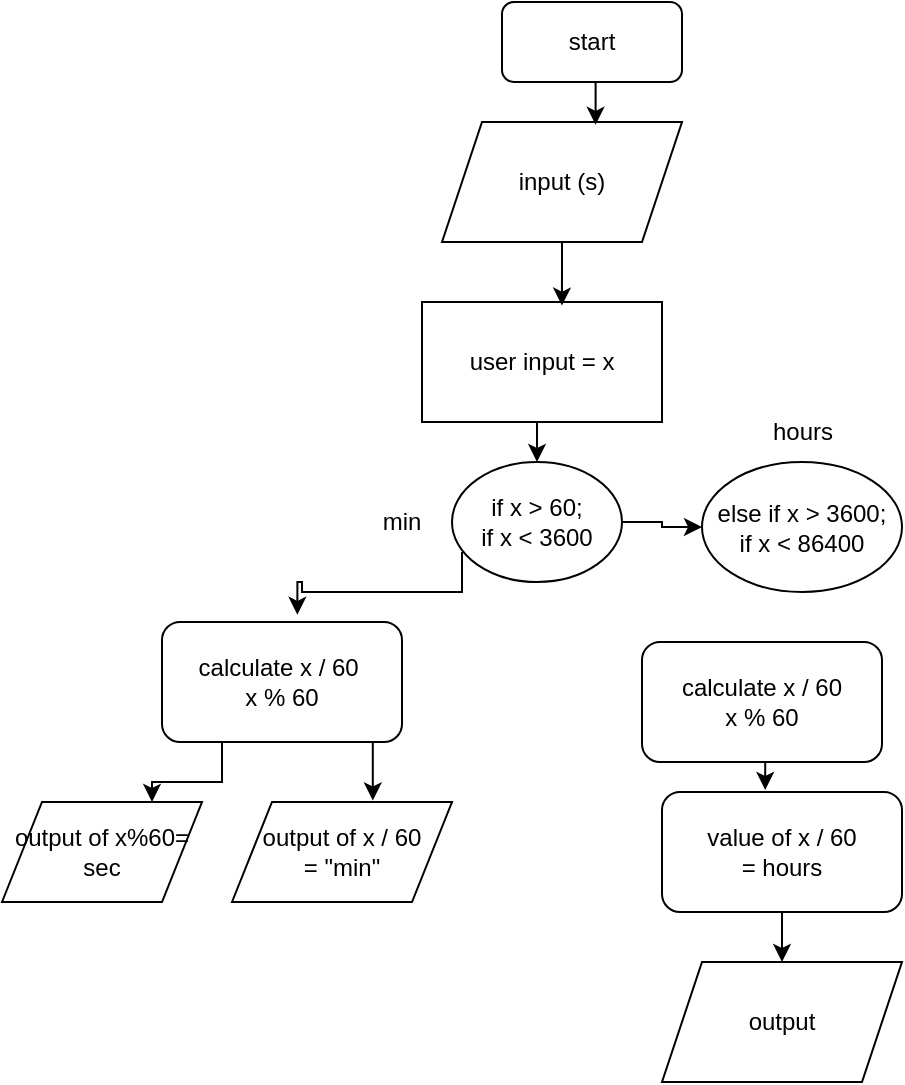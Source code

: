 <mxfile version="21.8.2" type="github">
  <diagram name="Seite-1" id="0ySfGMjDMNR1A7NMUGDY">
    <mxGraphModel dx="1000" dy="1708" grid="1" gridSize="10" guides="1" tooltips="1" connect="1" arrows="1" fold="1" page="1" pageScale="1" pageWidth="827" pageHeight="1169" math="0" shadow="0">
      <root>
        <mxCell id="0" />
        <mxCell id="1" parent="0" />
        <mxCell id="5VodhbXVpa5iztzGGIQc-1" value="start" style="rounded=1;whiteSpace=wrap;html=1;" vertex="1" parent="1">
          <mxGeometry x="300" y="-550" width="90" height="40" as="geometry" />
        </mxCell>
        <mxCell id="5VodhbXVpa5iztzGGIQc-2" value="input (s)" style="shape=parallelogram;perimeter=parallelogramPerimeter;whiteSpace=wrap;html=1;fixedSize=1;" vertex="1" parent="1">
          <mxGeometry x="270" y="-490" width="120" height="60" as="geometry" />
        </mxCell>
        <mxCell id="5VodhbXVpa5iztzGGIQc-3" style="edgeStyle=orthogonalEdgeStyle;rounded=0;orthogonalLoop=1;jettySize=auto;html=1;exitX=0.5;exitY=1;exitDx=0;exitDy=0;entryX=0.64;entryY=0.023;entryDx=0;entryDy=0;entryPerimeter=0;" edge="1" parent="1" source="5VodhbXVpa5iztzGGIQc-1" target="5VodhbXVpa5iztzGGIQc-2">
          <mxGeometry relative="1" as="geometry" />
        </mxCell>
        <mxCell id="5VodhbXVpa5iztzGGIQc-21" style="edgeStyle=orthogonalEdgeStyle;rounded=0;orthogonalLoop=1;jettySize=auto;html=1;entryX=0;entryY=0.5;entryDx=0;entryDy=0;" edge="1" parent="1" source="5VodhbXVpa5iztzGGIQc-4" target="5VodhbXVpa5iztzGGIQc-17">
          <mxGeometry relative="1" as="geometry" />
        </mxCell>
        <mxCell id="5VodhbXVpa5iztzGGIQc-4" value="if x &amp;gt; 60;&lt;br&gt;if x &amp;lt; 3600" style="ellipse;whiteSpace=wrap;html=1;" vertex="1" parent="1">
          <mxGeometry x="275" y="-320" width="85" height="60" as="geometry" />
        </mxCell>
        <mxCell id="5VodhbXVpa5iztzGGIQc-8" style="edgeStyle=orthogonalEdgeStyle;rounded=0;orthogonalLoop=1;jettySize=auto;html=1;exitX=0.5;exitY=1;exitDx=0;exitDy=0;entryX=0.5;entryY=0;entryDx=0;entryDy=0;" edge="1" parent="1" source="5VodhbXVpa5iztzGGIQc-6" target="5VodhbXVpa5iztzGGIQc-4">
          <mxGeometry relative="1" as="geometry" />
        </mxCell>
        <mxCell id="5VodhbXVpa5iztzGGIQc-6" value="user input = x" style="rounded=0;whiteSpace=wrap;html=1;" vertex="1" parent="1">
          <mxGeometry x="260" y="-400" width="120" height="60" as="geometry" />
        </mxCell>
        <mxCell id="5VodhbXVpa5iztzGGIQc-9" style="edgeStyle=orthogonalEdgeStyle;rounded=0;orthogonalLoop=1;jettySize=auto;html=1;entryX=0.583;entryY=0.03;entryDx=0;entryDy=0;entryPerimeter=0;" edge="1" parent="1" source="5VodhbXVpa5iztzGGIQc-2" target="5VodhbXVpa5iztzGGIQc-6">
          <mxGeometry relative="1" as="geometry" />
        </mxCell>
        <mxCell id="5VodhbXVpa5iztzGGIQc-10" value="min" style="text;strokeColor=none;align=center;fillColor=none;html=1;verticalAlign=middle;whiteSpace=wrap;rounded=0;" vertex="1" parent="1">
          <mxGeometry x="220" y="-305" width="60" height="30" as="geometry" />
        </mxCell>
        <mxCell id="5VodhbXVpa5iztzGGIQc-15" style="edgeStyle=orthogonalEdgeStyle;rounded=0;orthogonalLoop=1;jettySize=auto;html=1;exitX=0.25;exitY=1;exitDx=0;exitDy=0;entryX=0.75;entryY=0;entryDx=0;entryDy=0;" edge="1" parent="1" source="5VodhbXVpa5iztzGGIQc-12" target="5VodhbXVpa5iztzGGIQc-13">
          <mxGeometry relative="1" as="geometry" />
        </mxCell>
        <mxCell id="5VodhbXVpa5iztzGGIQc-12" value="calculate x / 60&amp;nbsp;&lt;br&gt;x % 60" style="rounded=1;whiteSpace=wrap;html=1;" vertex="1" parent="1">
          <mxGeometry x="130" y="-240" width="120" height="60" as="geometry" />
        </mxCell>
        <mxCell id="5VodhbXVpa5iztzGGIQc-13" value="output of x%60= sec" style="shape=parallelogram;perimeter=parallelogramPerimeter;whiteSpace=wrap;html=1;fixedSize=1;" vertex="1" parent="1">
          <mxGeometry x="50" y="-150" width="100" height="50" as="geometry" />
        </mxCell>
        <mxCell id="5VodhbXVpa5iztzGGIQc-14" value="output of x / 60&lt;br&gt;= &quot;min&quot;" style="shape=parallelogram;perimeter=parallelogramPerimeter;whiteSpace=wrap;html=1;fixedSize=1;" vertex="1" parent="1">
          <mxGeometry x="165" y="-150" width="110" height="50" as="geometry" />
        </mxCell>
        <mxCell id="5VodhbXVpa5iztzGGIQc-16" style="edgeStyle=orthogonalEdgeStyle;rounded=0;orthogonalLoop=1;jettySize=auto;html=1;exitX=0.75;exitY=1;exitDx=0;exitDy=0;entryX=0.64;entryY=-0.015;entryDx=0;entryDy=0;entryPerimeter=0;" edge="1" parent="1" source="5VodhbXVpa5iztzGGIQc-12" target="5VodhbXVpa5iztzGGIQc-14">
          <mxGeometry relative="1" as="geometry" />
        </mxCell>
        <mxCell id="5VodhbXVpa5iztzGGIQc-17" value="else if x &amp;gt; 3600;&lt;br&gt;if x &amp;lt; 86400" style="ellipse;whiteSpace=wrap;html=1;" vertex="1" parent="1">
          <mxGeometry x="400" y="-320" width="100" height="65" as="geometry" />
        </mxCell>
        <mxCell id="5VodhbXVpa5iztzGGIQc-19" value="hours" style="text;html=1;align=center;verticalAlign=middle;resizable=0;points=[];autosize=1;strokeColor=none;fillColor=none;" vertex="1" parent="1">
          <mxGeometry x="425" y="-350" width="50" height="30" as="geometry" />
        </mxCell>
        <mxCell id="5VodhbXVpa5iztzGGIQc-22" value="calculate x / 60&lt;br&gt;x % 60" style="rounded=1;whiteSpace=wrap;html=1;" vertex="1" parent="1">
          <mxGeometry x="370" y="-230" width="120" height="60" as="geometry" />
        </mxCell>
        <mxCell id="5VodhbXVpa5iztzGGIQc-23" style="edgeStyle=orthogonalEdgeStyle;rounded=0;orthogonalLoop=1;jettySize=auto;html=1;exitX=1;exitY=1;exitDx=0;exitDy=0;entryX=0.564;entryY=-0.06;entryDx=0;entryDy=0;entryPerimeter=0;" edge="1" parent="1" source="5VodhbXVpa5iztzGGIQc-10" target="5VodhbXVpa5iztzGGIQc-12">
          <mxGeometry relative="1" as="geometry" />
        </mxCell>
        <mxCell id="5VodhbXVpa5iztzGGIQc-26" value="output" style="shape=parallelogram;perimeter=parallelogramPerimeter;whiteSpace=wrap;html=1;fixedSize=1;" vertex="1" parent="1">
          <mxGeometry x="380" y="-70" width="120" height="60" as="geometry" />
        </mxCell>
        <mxCell id="5VodhbXVpa5iztzGGIQc-29" style="edgeStyle=orthogonalEdgeStyle;rounded=0;orthogonalLoop=1;jettySize=auto;html=1;entryX=0.5;entryY=0;entryDx=0;entryDy=0;" edge="1" parent="1" source="5VodhbXVpa5iztzGGIQc-27" target="5VodhbXVpa5iztzGGIQc-26">
          <mxGeometry relative="1" as="geometry" />
        </mxCell>
        <mxCell id="5VodhbXVpa5iztzGGIQc-27" value="value of x / 60&lt;br&gt;= hours" style="rounded=1;whiteSpace=wrap;html=1;" vertex="1" parent="1">
          <mxGeometry x="380" y="-155" width="120" height="60" as="geometry" />
        </mxCell>
        <mxCell id="5VodhbXVpa5iztzGGIQc-28" style="edgeStyle=orthogonalEdgeStyle;rounded=0;orthogonalLoop=1;jettySize=auto;html=1;exitX=0.5;exitY=1;exitDx=0;exitDy=0;entryX=0.43;entryY=-0.017;entryDx=0;entryDy=0;entryPerimeter=0;" edge="1" parent="1" source="5VodhbXVpa5iztzGGIQc-22" target="5VodhbXVpa5iztzGGIQc-27">
          <mxGeometry relative="1" as="geometry" />
        </mxCell>
      </root>
    </mxGraphModel>
  </diagram>
</mxfile>
